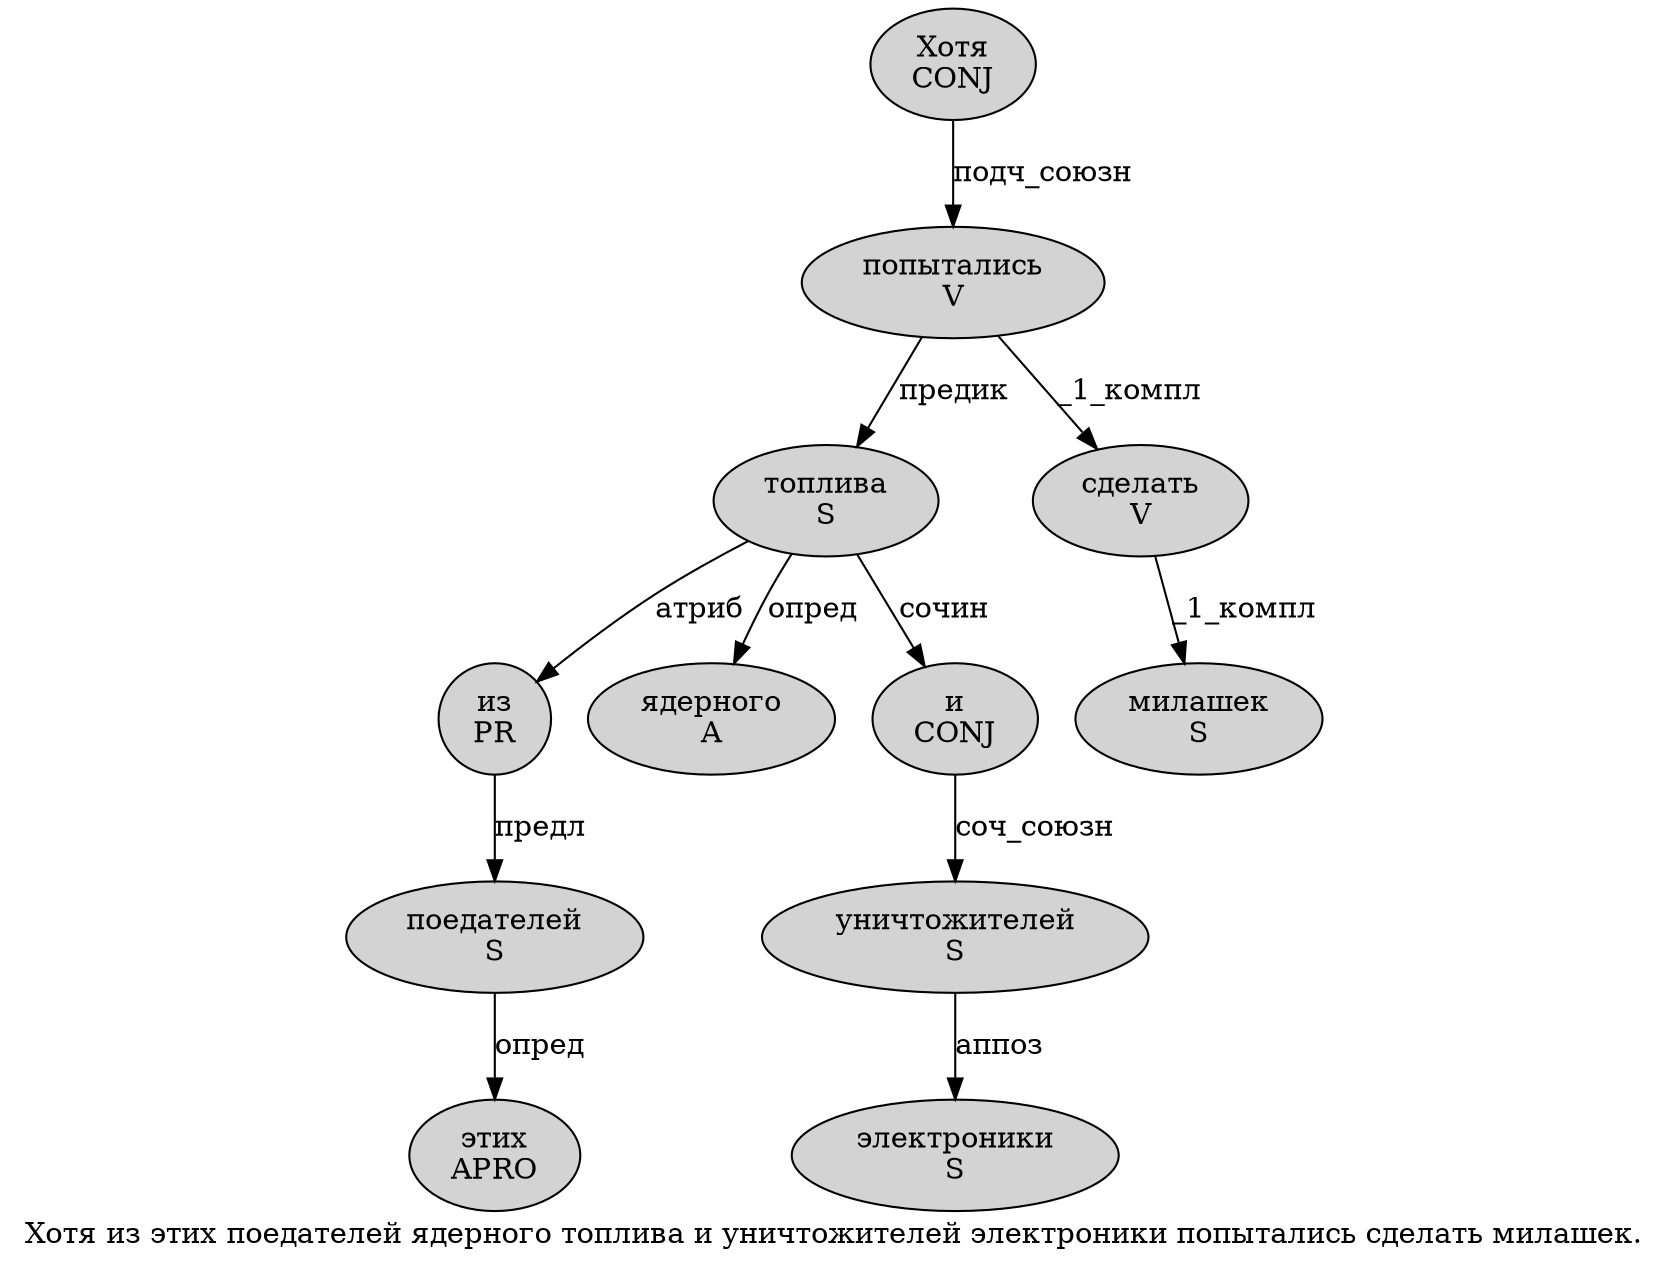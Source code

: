 digraph SENTENCE_4497 {
	graph [label="Хотя из этих поедателей ядерного топлива и уничтожителей электроники попытались сделать милашек."]
	node [style=filled]
		0 [label="Хотя
CONJ" color="" fillcolor=lightgray penwidth=1 shape=ellipse]
		1 [label="из
PR" color="" fillcolor=lightgray penwidth=1 shape=ellipse]
		2 [label="этих
APRO" color="" fillcolor=lightgray penwidth=1 shape=ellipse]
		3 [label="поедателей
S" color="" fillcolor=lightgray penwidth=1 shape=ellipse]
		4 [label="ядерного
A" color="" fillcolor=lightgray penwidth=1 shape=ellipse]
		5 [label="топлива
S" color="" fillcolor=lightgray penwidth=1 shape=ellipse]
		6 [label="и
CONJ" color="" fillcolor=lightgray penwidth=1 shape=ellipse]
		7 [label="уничтожителей
S" color="" fillcolor=lightgray penwidth=1 shape=ellipse]
		8 [label="электроники
S" color="" fillcolor=lightgray penwidth=1 shape=ellipse]
		9 [label="попытались
V" color="" fillcolor=lightgray penwidth=1 shape=ellipse]
		10 [label="сделать
V" color="" fillcolor=lightgray penwidth=1 shape=ellipse]
		11 [label="милашек
S" color="" fillcolor=lightgray penwidth=1 shape=ellipse]
			9 -> 5 [label="предик"]
			9 -> 10 [label="_1_компл"]
			10 -> 11 [label="_1_компл"]
			0 -> 9 [label="подч_союзн"]
			7 -> 8 [label="аппоз"]
			5 -> 1 [label="атриб"]
			5 -> 4 [label="опред"]
			5 -> 6 [label="сочин"]
			3 -> 2 [label="опред"]
			1 -> 3 [label="предл"]
			6 -> 7 [label="соч_союзн"]
}